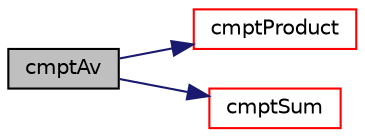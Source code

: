 digraph "cmptAv"
{
  bgcolor="transparent";
  edge [fontname="Helvetica",fontsize="10",labelfontname="Helvetica",labelfontsize="10"];
  node [fontname="Helvetica",fontsize="10",shape=record];
  rankdir="LR";
  Node1 [label="cmptAv",height=0.2,width=0.4,color="black", fillcolor="grey75", style="filled", fontcolor="black"];
  Node1 -> Node2 [color="midnightblue",fontsize="10",style="solid",fontname="Helvetica"];
  Node2 [label="cmptProduct",height=0.2,width=0.4,color="red",URL="$a10909.html#a30a36cb1024cf0eb38314e0bcb9894bc"];
  Node1 -> Node3 [color="midnightblue",fontsize="10",style="solid",fontname="Helvetica"];
  Node3 [label="cmptSum",height=0.2,width=0.4,color="red",URL="$a10909.html#ad06d44e93de3a7e1f174b09818614aad"];
}
